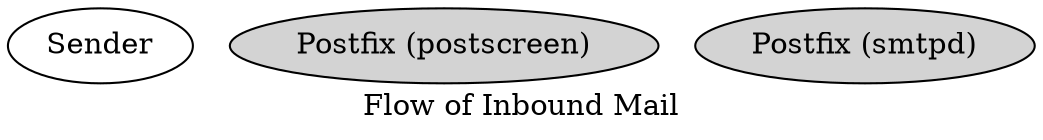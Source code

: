 



digraph inbound {
    label="Flow of Inbound Mail"

    sender[label="Sender"]#   $sender_server[label="Sender Server"]
    
    postfix_postscreen[label="Postfix (postscreen)", style=filled]
    postfix_smtpd[label="Postfix (smtpd)", style=filled]
    
}
